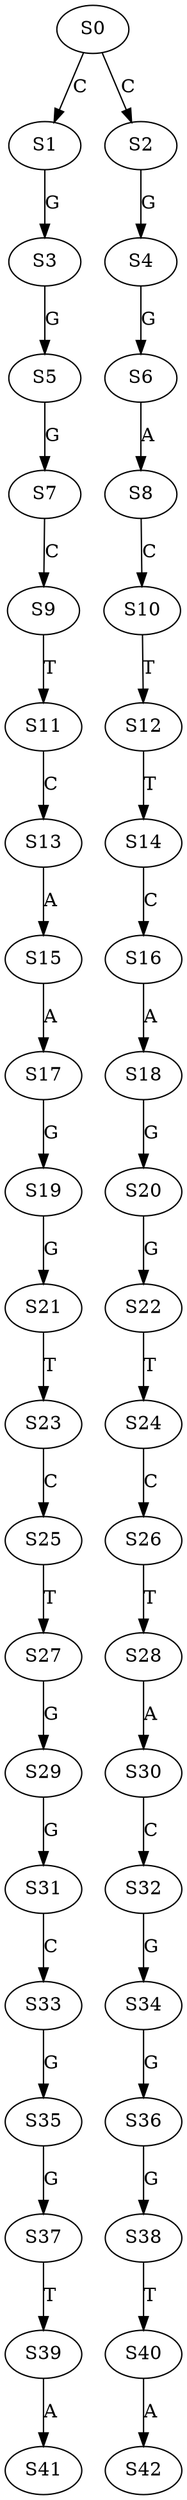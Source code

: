 strict digraph  {
	S0 -> S1 [ label = C ];
	S0 -> S2 [ label = C ];
	S1 -> S3 [ label = G ];
	S2 -> S4 [ label = G ];
	S3 -> S5 [ label = G ];
	S4 -> S6 [ label = G ];
	S5 -> S7 [ label = G ];
	S6 -> S8 [ label = A ];
	S7 -> S9 [ label = C ];
	S8 -> S10 [ label = C ];
	S9 -> S11 [ label = T ];
	S10 -> S12 [ label = T ];
	S11 -> S13 [ label = C ];
	S12 -> S14 [ label = T ];
	S13 -> S15 [ label = A ];
	S14 -> S16 [ label = C ];
	S15 -> S17 [ label = A ];
	S16 -> S18 [ label = A ];
	S17 -> S19 [ label = G ];
	S18 -> S20 [ label = G ];
	S19 -> S21 [ label = G ];
	S20 -> S22 [ label = G ];
	S21 -> S23 [ label = T ];
	S22 -> S24 [ label = T ];
	S23 -> S25 [ label = C ];
	S24 -> S26 [ label = C ];
	S25 -> S27 [ label = T ];
	S26 -> S28 [ label = T ];
	S27 -> S29 [ label = G ];
	S28 -> S30 [ label = A ];
	S29 -> S31 [ label = G ];
	S30 -> S32 [ label = C ];
	S31 -> S33 [ label = C ];
	S32 -> S34 [ label = G ];
	S33 -> S35 [ label = G ];
	S34 -> S36 [ label = G ];
	S35 -> S37 [ label = G ];
	S36 -> S38 [ label = G ];
	S37 -> S39 [ label = T ];
	S38 -> S40 [ label = T ];
	S39 -> S41 [ label = A ];
	S40 -> S42 [ label = A ];
}
